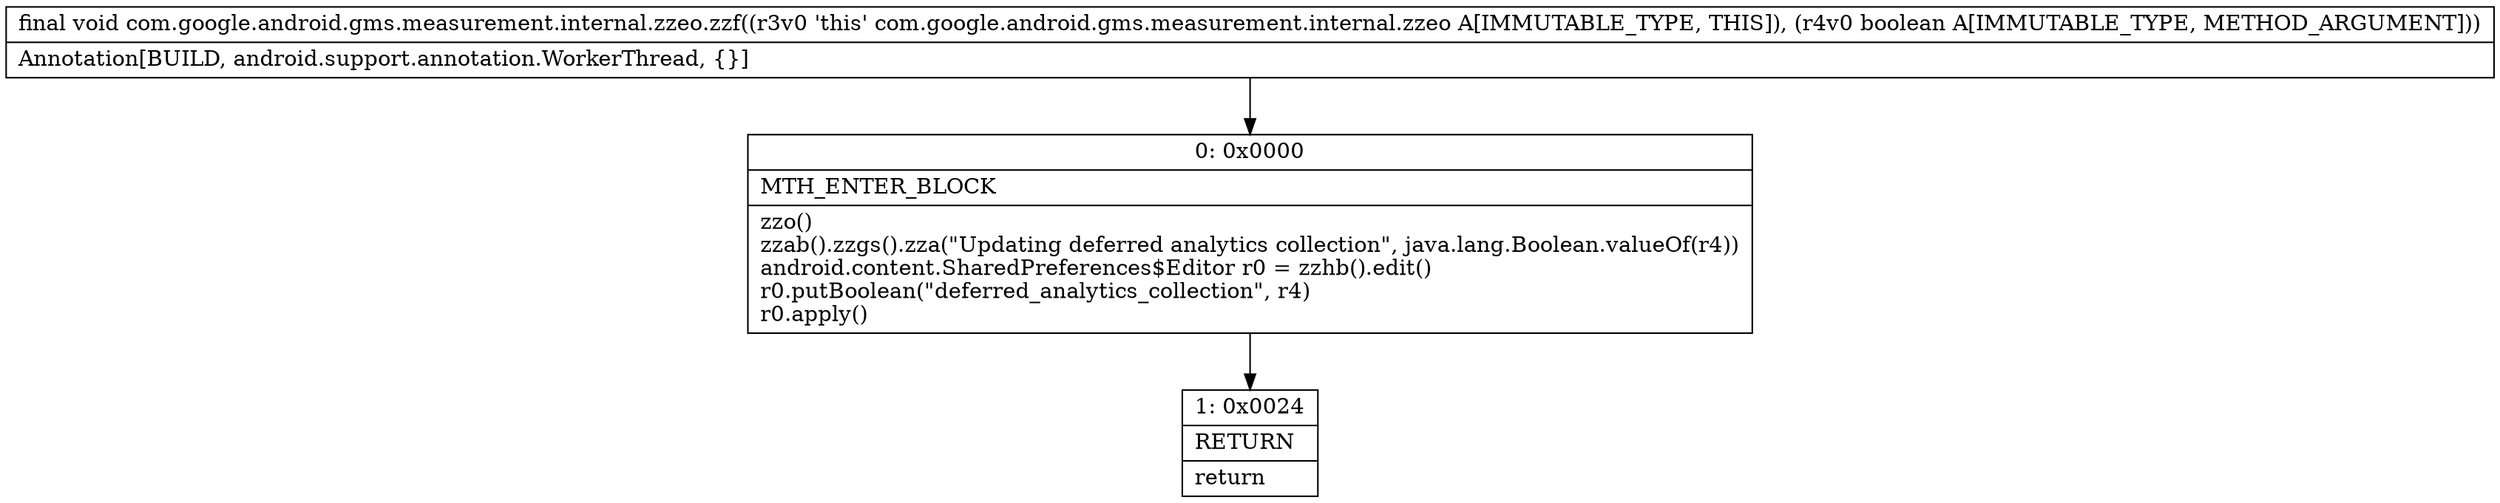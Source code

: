 digraph "CFG forcom.google.android.gms.measurement.internal.zzeo.zzf(Z)V" {
Node_0 [shape=record,label="{0\:\ 0x0000|MTH_ENTER_BLOCK\l|zzo()\lzzab().zzgs().zza(\"Updating deferred analytics collection\", java.lang.Boolean.valueOf(r4))\landroid.content.SharedPreferences$Editor r0 = zzhb().edit()\lr0.putBoolean(\"deferred_analytics_collection\", r4)\lr0.apply()\l}"];
Node_1 [shape=record,label="{1\:\ 0x0024|RETURN\l|return\l}"];
MethodNode[shape=record,label="{final void com.google.android.gms.measurement.internal.zzeo.zzf((r3v0 'this' com.google.android.gms.measurement.internal.zzeo A[IMMUTABLE_TYPE, THIS]), (r4v0 boolean A[IMMUTABLE_TYPE, METHOD_ARGUMENT]))  | Annotation[BUILD, android.support.annotation.WorkerThread, \{\}]\l}"];
MethodNode -> Node_0;
Node_0 -> Node_1;
}

